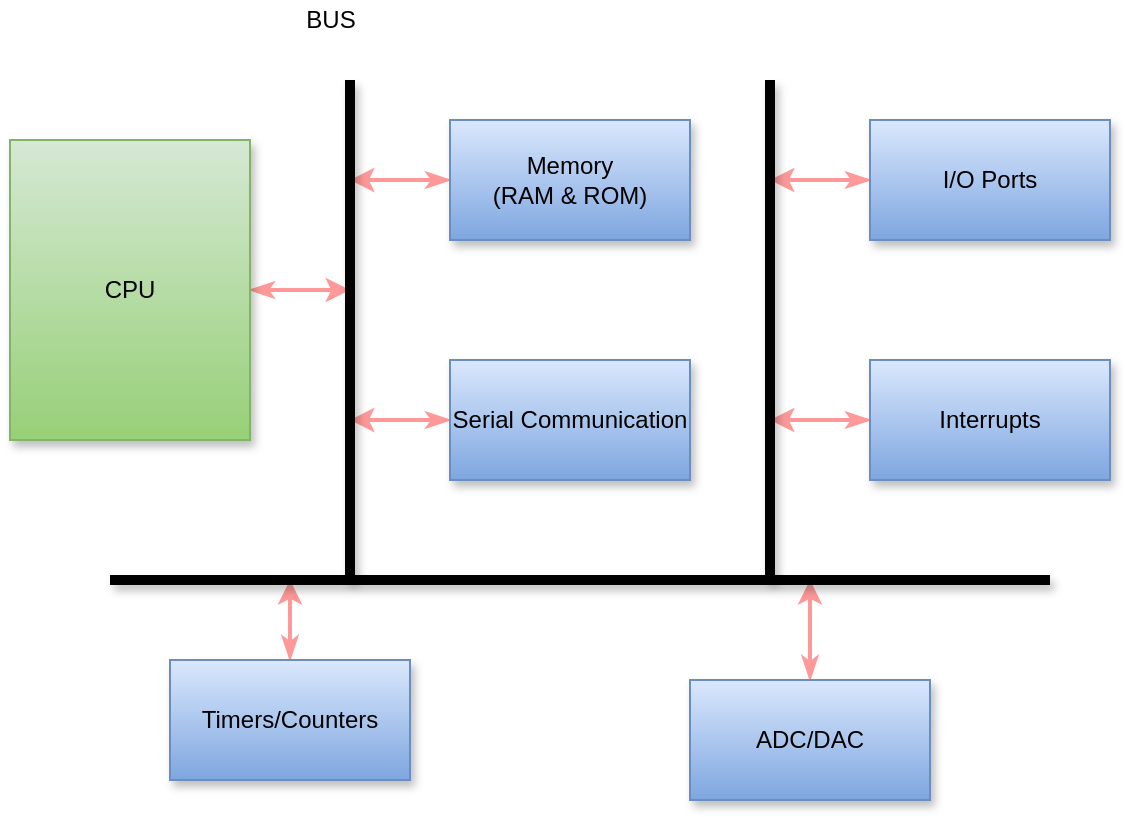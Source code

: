 <mxfile version="18.0.7" type="device"><diagram id="eweA1W6h3pbDKG52g3pm" name="Page-1"><mxGraphModel dx="1386" dy="757" grid="1" gridSize="10" guides="1" tooltips="1" connect="1" arrows="1" fold="1" page="1" pageScale="1" pageWidth="827" pageHeight="1169" math="0" shadow="0"><root><mxCell id="0"/><mxCell id="1" parent="0"/><mxCell id="hrVloN3T51_J46JvU3WM-18" style="edgeStyle=orthogonalEdgeStyle;rounded=0;sketch=0;orthogonalLoop=1;jettySize=auto;html=1;shadow=0;endSize=6;strokeWidth=2;fillColor=#ffcd28;gradientColor=#ffa500;strokeColor=#FF9999;startArrow=classicThin;startFill=1;" edge="1" parent="1" source="hrVloN3T51_J46JvU3WM-1"><mxGeometry relative="1" as="geometry"><mxPoint x="310" y="175" as="targetPoint"/></mxGeometry></mxCell><mxCell id="hrVloN3T51_J46JvU3WM-1" value="CPU" style="rounded=0;whiteSpace=wrap;html=1;fillColor=#d5e8d4;strokeColor=#82b366;gradientColor=#97d077;shadow=1;" vertex="1" parent="1"><mxGeometry x="140" y="100" width="120" height="150" as="geometry"/></mxCell><mxCell id="hrVloN3T51_J46JvU3WM-19" style="edgeStyle=orthogonalEdgeStyle;rounded=0;sketch=0;orthogonalLoop=1;jettySize=auto;html=1;shadow=0;startArrow=classicThin;startFill=1;strokeColor=#FF9999;strokeWidth=2;fillColor=default;gradientColor=#FF9999;" edge="1" parent="1" source="hrVloN3T51_J46JvU3WM-2"><mxGeometry relative="1" as="geometry"><mxPoint x="310" y="120" as="targetPoint"/></mxGeometry></mxCell><mxCell id="hrVloN3T51_J46JvU3WM-2" value="Memory&lt;br&gt;(RAM &amp;amp; ROM)" style="rounded=0;whiteSpace=wrap;html=1;fillColor=#dae8fc;gradientColor=#7ea6e0;strokeColor=#6c8ebf;shadow=1;" vertex="1" parent="1"><mxGeometry x="360" y="90" width="120" height="60" as="geometry"/></mxCell><mxCell id="hrVloN3T51_J46JvU3WM-23" style="edgeStyle=orthogonalEdgeStyle;rounded=0;sketch=0;orthogonalLoop=1;jettySize=auto;html=1;shadow=0;startArrow=classicThin;startFill=1;strokeColor=#FF9999;strokeWidth=2;fillColor=default;gradientColor=#FF9999;" edge="1" parent="1" source="hrVloN3T51_J46JvU3WM-3"><mxGeometry relative="1" as="geometry"><mxPoint x="520" y="120" as="targetPoint"/></mxGeometry></mxCell><mxCell id="hrVloN3T51_J46JvU3WM-3" value="I/O Ports" style="rounded=0;whiteSpace=wrap;html=1;fillColor=#dae8fc;gradientColor=#7ea6e0;strokeColor=#6c8ebf;shadow=1;" vertex="1" parent="1"><mxGeometry x="570" y="90" width="120" height="60" as="geometry"/></mxCell><mxCell id="hrVloN3T51_J46JvU3WM-24" style="edgeStyle=orthogonalEdgeStyle;rounded=0;sketch=0;orthogonalLoop=1;jettySize=auto;html=1;shadow=0;startArrow=classicThin;startFill=1;strokeColor=#FF9999;strokeWidth=2;fillColor=default;gradientColor=#FF9999;" edge="1" parent="1" source="hrVloN3T51_J46JvU3WM-4"><mxGeometry relative="1" as="geometry"><mxPoint x="520" y="240" as="targetPoint"/></mxGeometry></mxCell><mxCell id="hrVloN3T51_J46JvU3WM-4" value="Interrupts" style="rounded=0;whiteSpace=wrap;html=1;fillColor=#dae8fc;gradientColor=#7ea6e0;strokeColor=#6c8ebf;shadow=1;" vertex="1" parent="1"><mxGeometry x="570" y="210" width="120" height="60" as="geometry"/></mxCell><mxCell id="hrVloN3T51_J46JvU3WM-20" style="edgeStyle=orthogonalEdgeStyle;rounded=0;sketch=0;orthogonalLoop=1;jettySize=auto;html=1;shadow=0;startArrow=classicThin;startFill=1;strokeColor=#FF9999;strokeWidth=2;fillColor=default;gradientColor=#FF9999;" edge="1" parent="1" source="hrVloN3T51_J46JvU3WM-5"><mxGeometry relative="1" as="geometry"><mxPoint x="310" y="240" as="targetPoint"/></mxGeometry></mxCell><mxCell id="hrVloN3T51_J46JvU3WM-5" value="Serial Communication" style="rounded=0;whiteSpace=wrap;html=1;fillColor=#dae8fc;gradientColor=#7ea6e0;strokeColor=#6c8ebf;shadow=1;" vertex="1" parent="1"><mxGeometry x="360" y="210" width="120" height="60" as="geometry"/></mxCell><mxCell id="hrVloN3T51_J46JvU3WM-21" style="edgeStyle=orthogonalEdgeStyle;rounded=0;sketch=0;orthogonalLoop=1;jettySize=auto;html=1;shadow=0;startArrow=classicThin;startFill=1;strokeColor=#FF9999;strokeWidth=2;fillColor=default;gradientColor=#FF9999;" edge="1" parent="1" source="hrVloN3T51_J46JvU3WM-6"><mxGeometry relative="1" as="geometry"><mxPoint x="280" y="320" as="targetPoint"/></mxGeometry></mxCell><mxCell id="hrVloN3T51_J46JvU3WM-6" value="Timers/Counters" style="rounded=0;whiteSpace=wrap;html=1;fillColor=#dae8fc;gradientColor=#7ea6e0;strokeColor=#6c8ebf;shadow=1;" vertex="1" parent="1"><mxGeometry x="220" y="360" width="120" height="60" as="geometry"/></mxCell><mxCell id="hrVloN3T51_J46JvU3WM-22" style="edgeStyle=orthogonalEdgeStyle;rounded=0;sketch=0;orthogonalLoop=1;jettySize=auto;html=1;shadow=0;startArrow=classicThin;startFill=1;strokeColor=#FF9999;strokeWidth=2;fillColor=default;gradientColor=#FF9999;" edge="1" parent="1" source="hrVloN3T51_J46JvU3WM-7"><mxGeometry relative="1" as="geometry"><mxPoint x="540" y="320" as="targetPoint"/></mxGeometry></mxCell><mxCell id="hrVloN3T51_J46JvU3WM-7" value="ADC/DAC" style="rounded=0;whiteSpace=wrap;html=1;fillColor=#dae8fc;gradientColor=#7ea6e0;strokeColor=#6c8ebf;shadow=1;" vertex="1" parent="1"><mxGeometry x="480" y="370" width="120" height="60" as="geometry"/></mxCell><mxCell id="hrVloN3T51_J46JvU3WM-11" value="" style="endArrow=none;html=1;rounded=0;endSize=6;strokeWidth=5;shadow=1;" edge="1" parent="1"><mxGeometry width="50" height="50" relative="1" as="geometry"><mxPoint x="310" y="320" as="sourcePoint"/><mxPoint x="310" y="70" as="targetPoint"/></mxGeometry></mxCell><mxCell id="hrVloN3T51_J46JvU3WM-12" value="" style="endArrow=none;html=1;rounded=0;endSize=6;strokeWidth=5;shadow=1;" edge="1" parent="1"><mxGeometry width="50" height="50" relative="1" as="geometry"><mxPoint x="520" y="320" as="sourcePoint"/><mxPoint x="520" y="70" as="targetPoint"/></mxGeometry></mxCell><mxCell id="hrVloN3T51_J46JvU3WM-13" value="" style="endArrow=none;html=1;rounded=0;endSize=6;strokeWidth=5;shadow=1;" edge="1" parent="1"><mxGeometry width="50" height="50" relative="1" as="geometry"><mxPoint x="190" y="320" as="sourcePoint"/><mxPoint x="660" y="320" as="targetPoint"/></mxGeometry></mxCell><mxCell id="hrVloN3T51_J46JvU3WM-25" value="BUS" style="text;html=1;align=center;verticalAlign=middle;resizable=0;points=[];autosize=1;strokeColor=none;fillColor=none;" vertex="1" parent="1"><mxGeometry x="280" y="30" width="40" height="20" as="geometry"/></mxCell></root></mxGraphModel></diagram></mxfile>
